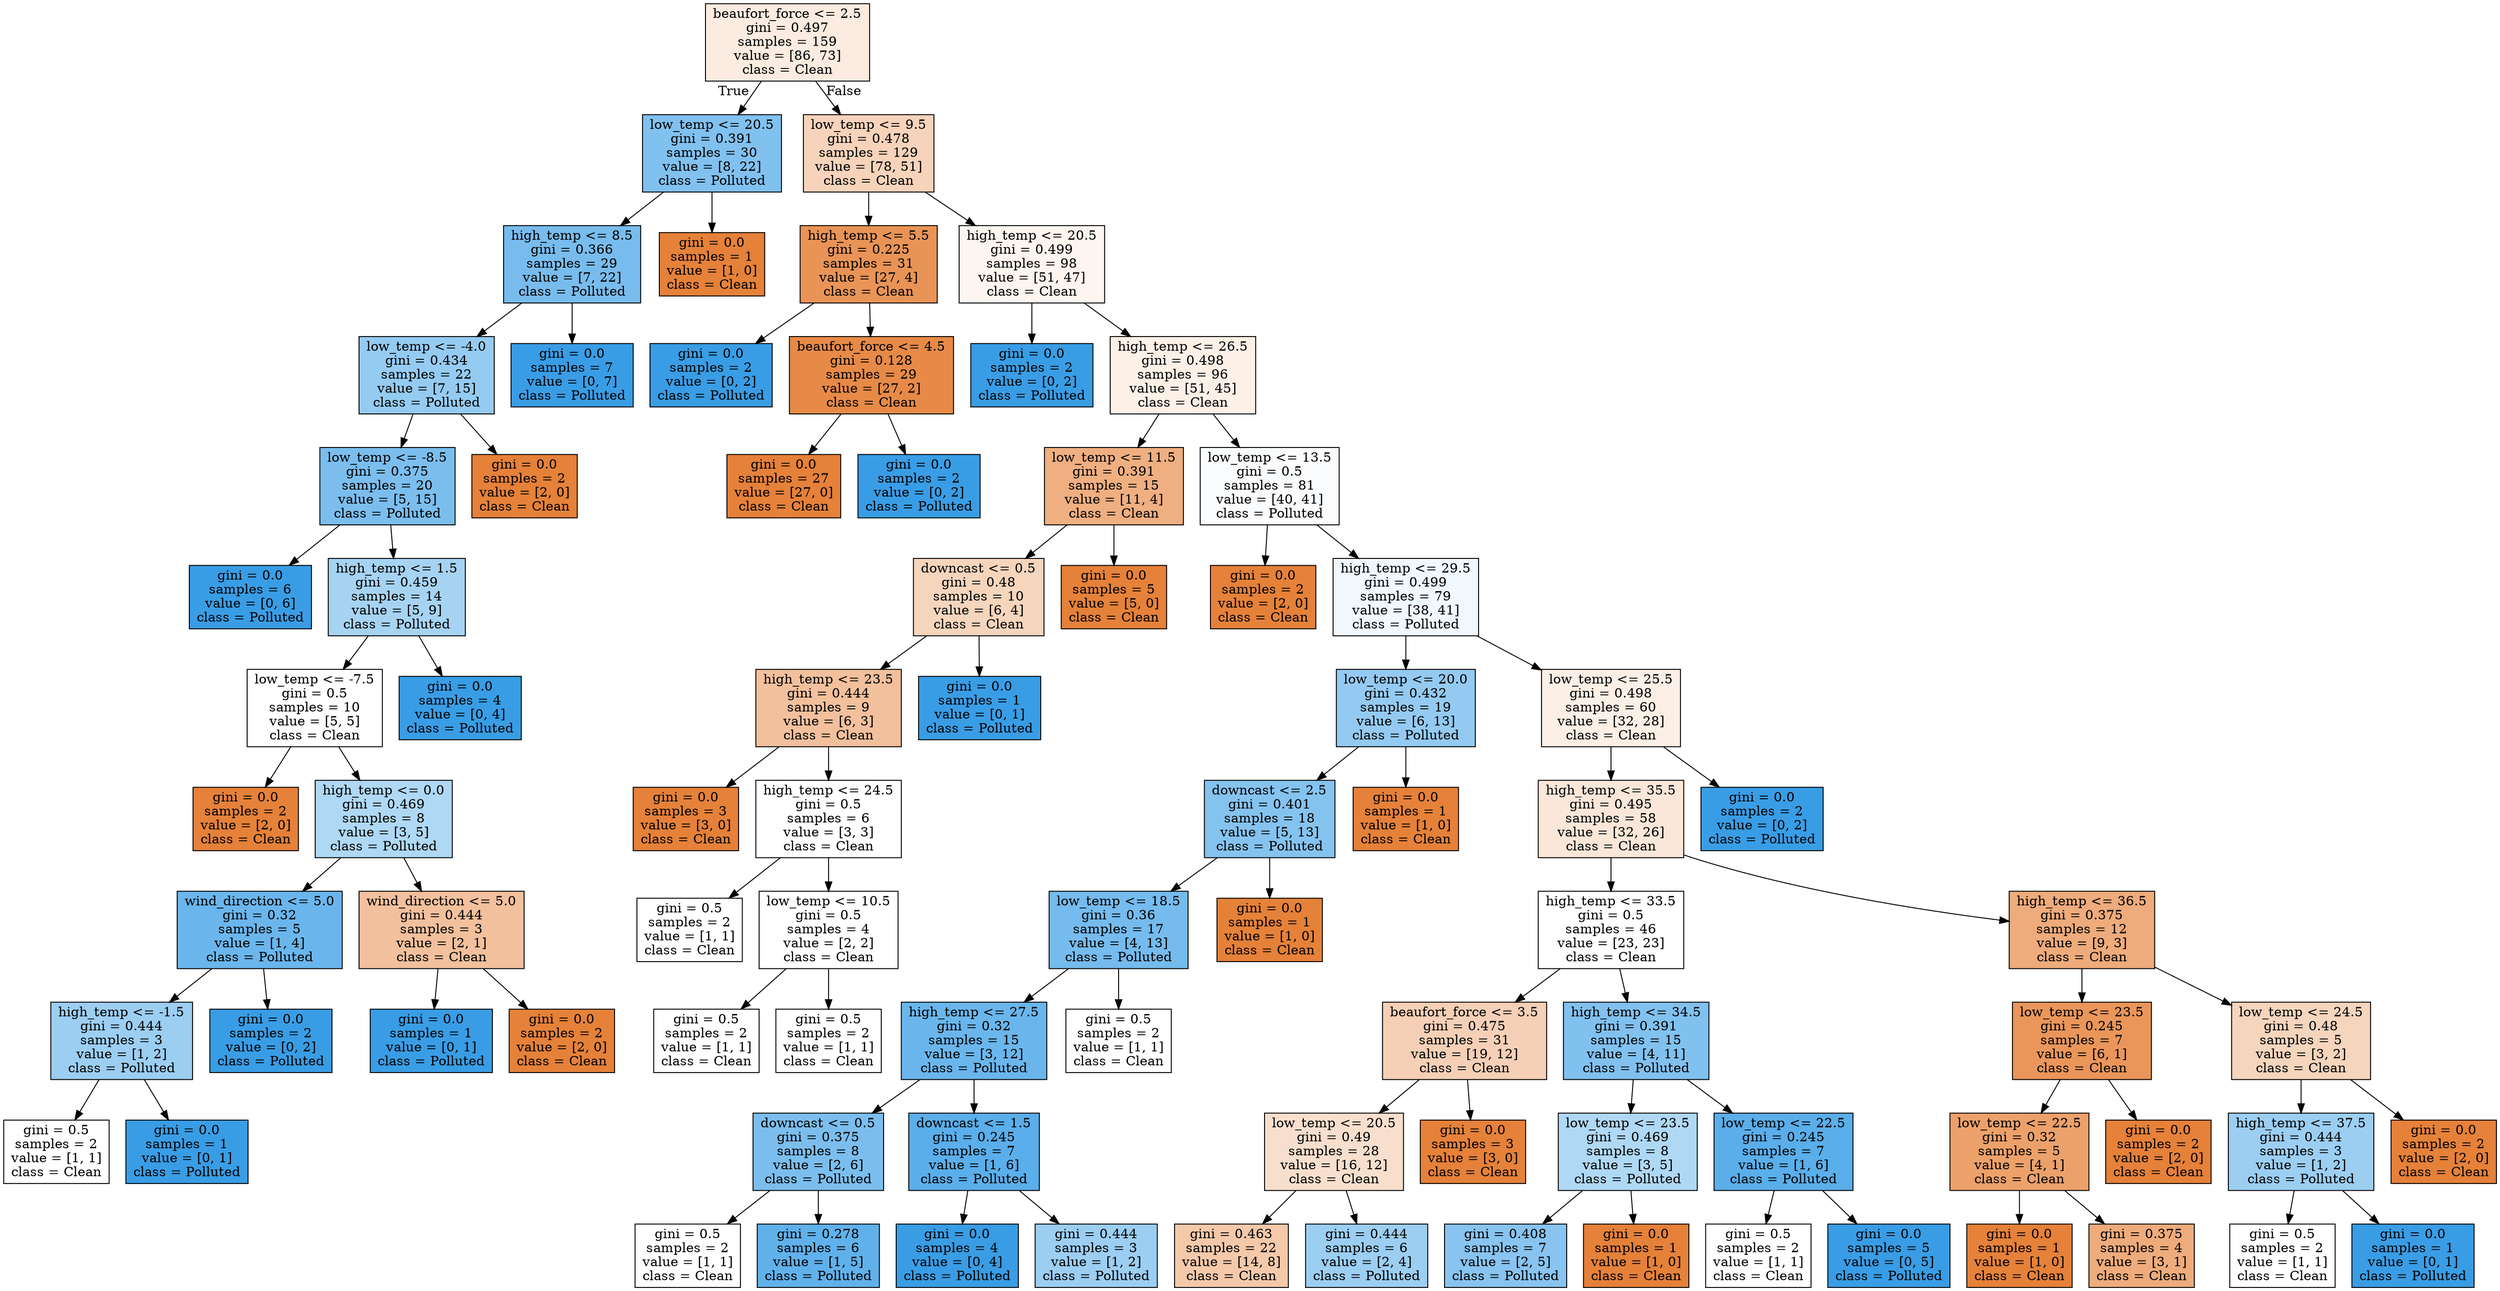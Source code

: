 digraph Tree {
node [shape=box, style="filled", color="black"] ;
0 [label="beaufort_force <= 2.5\ngini = 0.497\nsamples = 159\nvalue = [86, 73]\nclass = Clean", fillcolor="#e5813927"] ;
1 [label="low_temp <= 20.5\ngini = 0.391\nsamples = 30\nvalue = [8, 22]\nclass = Polluted", fillcolor="#399de5a2"] ;
0 -> 1 [labeldistance=2.5, labelangle=45, headlabel="True"] ;
2 [label="high_temp <= 8.5\ngini = 0.366\nsamples = 29\nvalue = [7, 22]\nclass = Polluted", fillcolor="#399de5ae"] ;
1 -> 2 ;
3 [label="low_temp <= -4.0\ngini = 0.434\nsamples = 22\nvalue = [7, 15]\nclass = Polluted", fillcolor="#399de588"] ;
2 -> 3 ;
4 [label="low_temp <= -8.5\ngini = 0.375\nsamples = 20\nvalue = [5, 15]\nclass = Polluted", fillcolor="#399de5aa"] ;
3 -> 4 ;
5 [label="gini = 0.0\nsamples = 6\nvalue = [0, 6]\nclass = Polluted", fillcolor="#399de5ff"] ;
4 -> 5 ;
6 [label="high_temp <= 1.5\ngini = 0.459\nsamples = 14\nvalue = [5, 9]\nclass = Polluted", fillcolor="#399de571"] ;
4 -> 6 ;
7 [label="low_temp <= -7.5\ngini = 0.5\nsamples = 10\nvalue = [5, 5]\nclass = Clean", fillcolor="#e5813900"] ;
6 -> 7 ;
8 [label="gini = 0.0\nsamples = 2\nvalue = [2, 0]\nclass = Clean", fillcolor="#e58139ff"] ;
7 -> 8 ;
9 [label="high_temp <= 0.0\ngini = 0.469\nsamples = 8\nvalue = [3, 5]\nclass = Polluted", fillcolor="#399de566"] ;
7 -> 9 ;
10 [label="wind_direction <= 5.0\ngini = 0.32\nsamples = 5\nvalue = [1, 4]\nclass = Polluted", fillcolor="#399de5bf"] ;
9 -> 10 ;
11 [label="high_temp <= -1.5\ngini = 0.444\nsamples = 3\nvalue = [1, 2]\nclass = Polluted", fillcolor="#399de57f"] ;
10 -> 11 ;
12 [label="gini = 0.5\nsamples = 2\nvalue = [1, 1]\nclass = Clean", fillcolor="#e5813900"] ;
11 -> 12 ;
13 [label="gini = 0.0\nsamples = 1\nvalue = [0, 1]\nclass = Polluted", fillcolor="#399de5ff"] ;
11 -> 13 ;
14 [label="gini = 0.0\nsamples = 2\nvalue = [0, 2]\nclass = Polluted", fillcolor="#399de5ff"] ;
10 -> 14 ;
15 [label="wind_direction <= 5.0\ngini = 0.444\nsamples = 3\nvalue = [2, 1]\nclass = Clean", fillcolor="#e581397f"] ;
9 -> 15 ;
16 [label="gini = 0.0\nsamples = 1\nvalue = [0, 1]\nclass = Polluted", fillcolor="#399de5ff"] ;
15 -> 16 ;
17 [label="gini = 0.0\nsamples = 2\nvalue = [2, 0]\nclass = Clean", fillcolor="#e58139ff"] ;
15 -> 17 ;
18 [label="gini = 0.0\nsamples = 4\nvalue = [0, 4]\nclass = Polluted", fillcolor="#399de5ff"] ;
6 -> 18 ;
19 [label="gini = 0.0\nsamples = 2\nvalue = [2, 0]\nclass = Clean", fillcolor="#e58139ff"] ;
3 -> 19 ;
20 [label="gini = 0.0\nsamples = 7\nvalue = [0, 7]\nclass = Polluted", fillcolor="#399de5ff"] ;
2 -> 20 ;
21 [label="gini = 0.0\nsamples = 1\nvalue = [1, 0]\nclass = Clean", fillcolor="#e58139ff"] ;
1 -> 21 ;
22 [label="low_temp <= 9.5\ngini = 0.478\nsamples = 129\nvalue = [78, 51]\nclass = Clean", fillcolor="#e5813958"] ;
0 -> 22 [labeldistance=2.5, labelangle=-45, headlabel="False"] ;
23 [label="high_temp <= 5.5\ngini = 0.225\nsamples = 31\nvalue = [27, 4]\nclass = Clean", fillcolor="#e58139d9"] ;
22 -> 23 ;
24 [label="gini = 0.0\nsamples = 2\nvalue = [0, 2]\nclass = Polluted", fillcolor="#399de5ff"] ;
23 -> 24 ;
25 [label="beaufort_force <= 4.5\ngini = 0.128\nsamples = 29\nvalue = [27, 2]\nclass = Clean", fillcolor="#e58139ec"] ;
23 -> 25 ;
26 [label="gini = 0.0\nsamples = 27\nvalue = [27, 0]\nclass = Clean", fillcolor="#e58139ff"] ;
25 -> 26 ;
27 [label="gini = 0.0\nsamples = 2\nvalue = [0, 2]\nclass = Polluted", fillcolor="#399de5ff"] ;
25 -> 27 ;
28 [label="high_temp <= 20.5\ngini = 0.499\nsamples = 98\nvalue = [51, 47]\nclass = Clean", fillcolor="#e5813914"] ;
22 -> 28 ;
29 [label="gini = 0.0\nsamples = 2\nvalue = [0, 2]\nclass = Polluted", fillcolor="#399de5ff"] ;
28 -> 29 ;
30 [label="high_temp <= 26.5\ngini = 0.498\nsamples = 96\nvalue = [51, 45]\nclass = Clean", fillcolor="#e581391e"] ;
28 -> 30 ;
31 [label="low_temp <= 11.5\ngini = 0.391\nsamples = 15\nvalue = [11, 4]\nclass = Clean", fillcolor="#e58139a2"] ;
30 -> 31 ;
32 [label="downcast <= 0.5\ngini = 0.48\nsamples = 10\nvalue = [6, 4]\nclass = Clean", fillcolor="#e5813955"] ;
31 -> 32 ;
33 [label="high_temp <= 23.5\ngini = 0.444\nsamples = 9\nvalue = [6, 3]\nclass = Clean", fillcolor="#e581397f"] ;
32 -> 33 ;
34 [label="gini = 0.0\nsamples = 3\nvalue = [3, 0]\nclass = Clean", fillcolor="#e58139ff"] ;
33 -> 34 ;
35 [label="high_temp <= 24.5\ngini = 0.5\nsamples = 6\nvalue = [3, 3]\nclass = Clean", fillcolor="#e5813900"] ;
33 -> 35 ;
36 [label="gini = 0.5\nsamples = 2\nvalue = [1, 1]\nclass = Clean", fillcolor="#e5813900"] ;
35 -> 36 ;
37 [label="low_temp <= 10.5\ngini = 0.5\nsamples = 4\nvalue = [2, 2]\nclass = Clean", fillcolor="#e5813900"] ;
35 -> 37 ;
38 [label="gini = 0.5\nsamples = 2\nvalue = [1, 1]\nclass = Clean", fillcolor="#e5813900"] ;
37 -> 38 ;
39 [label="gini = 0.5\nsamples = 2\nvalue = [1, 1]\nclass = Clean", fillcolor="#e5813900"] ;
37 -> 39 ;
40 [label="gini = 0.0\nsamples = 1\nvalue = [0, 1]\nclass = Polluted", fillcolor="#399de5ff"] ;
32 -> 40 ;
41 [label="gini = 0.0\nsamples = 5\nvalue = [5, 0]\nclass = Clean", fillcolor="#e58139ff"] ;
31 -> 41 ;
42 [label="low_temp <= 13.5\ngini = 0.5\nsamples = 81\nvalue = [40, 41]\nclass = Polluted", fillcolor="#399de506"] ;
30 -> 42 ;
43 [label="gini = 0.0\nsamples = 2\nvalue = [2, 0]\nclass = Clean", fillcolor="#e58139ff"] ;
42 -> 43 ;
44 [label="high_temp <= 29.5\ngini = 0.499\nsamples = 79\nvalue = [38, 41]\nclass = Polluted", fillcolor="#399de513"] ;
42 -> 44 ;
45 [label="low_temp <= 20.0\ngini = 0.432\nsamples = 19\nvalue = [6, 13]\nclass = Polluted", fillcolor="#399de589"] ;
44 -> 45 ;
46 [label="downcast <= 2.5\ngini = 0.401\nsamples = 18\nvalue = [5, 13]\nclass = Polluted", fillcolor="#399de59d"] ;
45 -> 46 ;
47 [label="low_temp <= 18.5\ngini = 0.36\nsamples = 17\nvalue = [4, 13]\nclass = Polluted", fillcolor="#399de5b1"] ;
46 -> 47 ;
48 [label="high_temp <= 27.5\ngini = 0.32\nsamples = 15\nvalue = [3, 12]\nclass = Polluted", fillcolor="#399de5bf"] ;
47 -> 48 ;
49 [label="downcast <= 0.5\ngini = 0.375\nsamples = 8\nvalue = [2, 6]\nclass = Polluted", fillcolor="#399de5aa"] ;
48 -> 49 ;
50 [label="gini = 0.5\nsamples = 2\nvalue = [1, 1]\nclass = Clean", fillcolor="#e5813900"] ;
49 -> 50 ;
51 [label="gini = 0.278\nsamples = 6\nvalue = [1, 5]\nclass = Polluted", fillcolor="#399de5cc"] ;
49 -> 51 ;
52 [label="downcast <= 1.5\ngini = 0.245\nsamples = 7\nvalue = [1, 6]\nclass = Polluted", fillcolor="#399de5d4"] ;
48 -> 52 ;
53 [label="gini = 0.0\nsamples = 4\nvalue = [0, 4]\nclass = Polluted", fillcolor="#399de5ff"] ;
52 -> 53 ;
54 [label="gini = 0.444\nsamples = 3\nvalue = [1, 2]\nclass = Polluted", fillcolor="#399de57f"] ;
52 -> 54 ;
55 [label="gini = 0.5\nsamples = 2\nvalue = [1, 1]\nclass = Clean", fillcolor="#e5813900"] ;
47 -> 55 ;
56 [label="gini = 0.0\nsamples = 1\nvalue = [1, 0]\nclass = Clean", fillcolor="#e58139ff"] ;
46 -> 56 ;
57 [label="gini = 0.0\nsamples = 1\nvalue = [1, 0]\nclass = Clean", fillcolor="#e58139ff"] ;
45 -> 57 ;
58 [label="low_temp <= 25.5\ngini = 0.498\nsamples = 60\nvalue = [32, 28]\nclass = Clean", fillcolor="#e5813920"] ;
44 -> 58 ;
59 [label="high_temp <= 35.5\ngini = 0.495\nsamples = 58\nvalue = [32, 26]\nclass = Clean", fillcolor="#e5813930"] ;
58 -> 59 ;
60 [label="high_temp <= 33.5\ngini = 0.5\nsamples = 46\nvalue = [23, 23]\nclass = Clean", fillcolor="#e5813900"] ;
59 -> 60 ;
61 [label="beaufort_force <= 3.5\ngini = 0.475\nsamples = 31\nvalue = [19, 12]\nclass = Clean", fillcolor="#e581395e"] ;
60 -> 61 ;
62 [label="low_temp <= 20.5\ngini = 0.49\nsamples = 28\nvalue = [16, 12]\nclass = Clean", fillcolor="#e5813940"] ;
61 -> 62 ;
63 [label="gini = 0.463\nsamples = 22\nvalue = [14, 8]\nclass = Clean", fillcolor="#e581396d"] ;
62 -> 63 ;
64 [label="gini = 0.444\nsamples = 6\nvalue = [2, 4]\nclass = Polluted", fillcolor="#399de57f"] ;
62 -> 64 ;
65 [label="gini = 0.0\nsamples = 3\nvalue = [3, 0]\nclass = Clean", fillcolor="#e58139ff"] ;
61 -> 65 ;
66 [label="high_temp <= 34.5\ngini = 0.391\nsamples = 15\nvalue = [4, 11]\nclass = Polluted", fillcolor="#399de5a2"] ;
60 -> 66 ;
67 [label="low_temp <= 23.5\ngini = 0.469\nsamples = 8\nvalue = [3, 5]\nclass = Polluted", fillcolor="#399de566"] ;
66 -> 67 ;
68 [label="gini = 0.408\nsamples = 7\nvalue = [2, 5]\nclass = Polluted", fillcolor="#399de599"] ;
67 -> 68 ;
69 [label="gini = 0.0\nsamples = 1\nvalue = [1, 0]\nclass = Clean", fillcolor="#e58139ff"] ;
67 -> 69 ;
70 [label="low_temp <= 22.5\ngini = 0.245\nsamples = 7\nvalue = [1, 6]\nclass = Polluted", fillcolor="#399de5d4"] ;
66 -> 70 ;
71 [label="gini = 0.5\nsamples = 2\nvalue = [1, 1]\nclass = Clean", fillcolor="#e5813900"] ;
70 -> 71 ;
72 [label="gini = 0.0\nsamples = 5\nvalue = [0, 5]\nclass = Polluted", fillcolor="#399de5ff"] ;
70 -> 72 ;
73 [label="high_temp <= 36.5\ngini = 0.375\nsamples = 12\nvalue = [9, 3]\nclass = Clean", fillcolor="#e58139aa"] ;
59 -> 73 ;
74 [label="low_temp <= 23.5\ngini = 0.245\nsamples = 7\nvalue = [6, 1]\nclass = Clean", fillcolor="#e58139d4"] ;
73 -> 74 ;
75 [label="low_temp <= 22.5\ngini = 0.32\nsamples = 5\nvalue = [4, 1]\nclass = Clean", fillcolor="#e58139bf"] ;
74 -> 75 ;
76 [label="gini = 0.0\nsamples = 1\nvalue = [1, 0]\nclass = Clean", fillcolor="#e58139ff"] ;
75 -> 76 ;
77 [label="gini = 0.375\nsamples = 4\nvalue = [3, 1]\nclass = Clean", fillcolor="#e58139aa"] ;
75 -> 77 ;
78 [label="gini = 0.0\nsamples = 2\nvalue = [2, 0]\nclass = Clean", fillcolor="#e58139ff"] ;
74 -> 78 ;
79 [label="low_temp <= 24.5\ngini = 0.48\nsamples = 5\nvalue = [3, 2]\nclass = Clean", fillcolor="#e5813955"] ;
73 -> 79 ;
80 [label="high_temp <= 37.5\ngini = 0.444\nsamples = 3\nvalue = [1, 2]\nclass = Polluted", fillcolor="#399de57f"] ;
79 -> 80 ;
81 [label="gini = 0.5\nsamples = 2\nvalue = [1, 1]\nclass = Clean", fillcolor="#e5813900"] ;
80 -> 81 ;
82 [label="gini = 0.0\nsamples = 1\nvalue = [0, 1]\nclass = Polluted", fillcolor="#399de5ff"] ;
80 -> 82 ;
83 [label="gini = 0.0\nsamples = 2\nvalue = [2, 0]\nclass = Clean", fillcolor="#e58139ff"] ;
79 -> 83 ;
84 [label="gini = 0.0\nsamples = 2\nvalue = [0, 2]\nclass = Polluted", fillcolor="#399de5ff"] ;
58 -> 84 ;
}